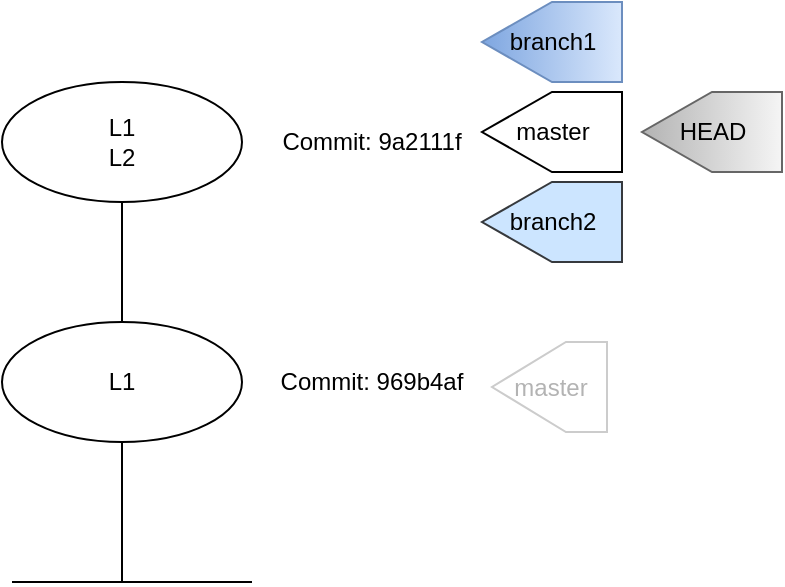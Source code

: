 <mxfile version="20.3.0" type="github">
  <diagram id="sPrJVKOPZWgMPdXIzLhy" name="Page-1">
    <mxGraphModel dx="1422" dy="857" grid="1" gridSize="10" guides="1" tooltips="1" connect="1" arrows="1" fold="1" page="1" pageScale="1" pageWidth="850" pageHeight="1100" math="0" shadow="0">
      <root>
        <mxCell id="0" />
        <mxCell id="1" parent="0" />
        <mxCell id="x6KIibof9C7e68i9qz5j-10" value="" style="edgeStyle=orthogonalEdgeStyle;rounded=0;orthogonalLoop=1;jettySize=auto;html=1;endArrow=none;endFill=0;" edge="1" parent="1" source="x6KIibof9C7e68i9qz5j-1" target="x6KIibof9C7e68i9qz5j-2">
          <mxGeometry relative="1" as="geometry" />
        </mxCell>
        <mxCell id="x6KIibof9C7e68i9qz5j-1" value="L1" style="ellipse;whiteSpace=wrap;html=1;" vertex="1" parent="1">
          <mxGeometry x="60" y="210" width="120" height="60" as="geometry" />
        </mxCell>
        <mxCell id="x6KIibof9C7e68i9qz5j-2" value="L1&lt;br&gt;L2" style="ellipse;whiteSpace=wrap;html=1;" vertex="1" parent="1">
          <mxGeometry x="60" y="90" width="120" height="60" as="geometry" />
        </mxCell>
        <mxCell id="x6KIibof9C7e68i9qz5j-3" value="Commit:&amp;nbsp;969b4af" style="text;html=1;strokeColor=none;fillColor=none;align=center;verticalAlign=middle;whiteSpace=wrap;rounded=0;" vertex="1" parent="1">
          <mxGeometry x="190" y="225" width="110" height="30" as="geometry" />
        </mxCell>
        <mxCell id="x6KIibof9C7e68i9qz5j-4" value="Commit:&amp;nbsp;9a2111f" style="text;html=1;strokeColor=none;fillColor=none;align=center;verticalAlign=middle;whiteSpace=wrap;rounded=0;" vertex="1" parent="1">
          <mxGeometry x="190" y="105" width="110" height="30" as="geometry" />
        </mxCell>
        <mxCell id="x6KIibof9C7e68i9qz5j-11" value="" style="endArrow=none;html=1;rounded=0;entryX=0.5;entryY=1;entryDx=0;entryDy=0;" edge="1" parent="1" target="x6KIibof9C7e68i9qz5j-1">
          <mxGeometry width="50" height="50" relative="1" as="geometry">
            <mxPoint x="120" y="340" as="sourcePoint" />
            <mxPoint x="365" y="320" as="targetPoint" />
          </mxGeometry>
        </mxCell>
        <mxCell id="x6KIibof9C7e68i9qz5j-12" value="" style="endArrow=none;html=1;rounded=0;" edge="1" parent="1">
          <mxGeometry width="50" height="50" relative="1" as="geometry">
            <mxPoint x="65" y="340" as="sourcePoint" />
            <mxPoint x="185" y="340" as="targetPoint" />
          </mxGeometry>
        </mxCell>
        <mxCell id="x6KIibof9C7e68i9qz5j-13" value="master" style="verticalLabelPosition=middle;verticalAlign=middle;html=1;shape=offPageConnector;rounded=0;size=0.643;rotation=90;labelPosition=center;align=center;horizontal=0;strokeColor=#CCCCCC;fontColor=#B3B3B3;" vertex="1" parent="1">
          <mxGeometry x="311.25" y="213.75" width="45" height="57.5" as="geometry" />
        </mxCell>
        <mxCell id="x6KIibof9C7e68i9qz5j-15" value="branch1" style="verticalLabelPosition=middle;verticalAlign=middle;html=1;shape=offPageConnector;rounded=0;size=0.5;rotation=90;labelPosition=center;align=center;horizontal=0;fillColor=#dae8fc;gradientColor=#7ea6e0;strokeColor=#6c8ebf;" vertex="1" parent="1">
          <mxGeometry x="315" y="35" width="40" height="70" as="geometry" />
        </mxCell>
        <mxCell id="x6KIibof9C7e68i9qz5j-16" value="branch2" style="verticalLabelPosition=middle;verticalAlign=middle;html=1;shape=offPageConnector;rounded=0;size=0.5;rotation=90;labelPosition=center;align=center;horizontal=0;fillColor=#cce5ff;strokeColor=#36393d;" vertex="1" parent="1">
          <mxGeometry x="315" y="125" width="40" height="70" as="geometry" />
        </mxCell>
        <mxCell id="x6KIibof9C7e68i9qz5j-17" value="master" style="verticalLabelPosition=middle;verticalAlign=middle;html=1;shape=offPageConnector;rounded=0;size=0.5;rotation=90;labelPosition=center;align=center;horizontal=0;" vertex="1" parent="1">
          <mxGeometry x="315" y="80" width="40" height="70" as="geometry" />
        </mxCell>
        <mxCell id="x6KIibof9C7e68i9qz5j-18" value="HEAD" style="verticalLabelPosition=middle;verticalAlign=middle;html=1;shape=offPageConnector;rounded=0;size=0.5;rotation=90;labelPosition=center;align=center;horizontal=0;fillColor=#f5f5f5;gradientColor=#b3b3b3;strokeColor=#666666;" vertex="1" parent="1">
          <mxGeometry x="395" y="80" width="40" height="70" as="geometry" />
        </mxCell>
      </root>
    </mxGraphModel>
  </diagram>
</mxfile>
